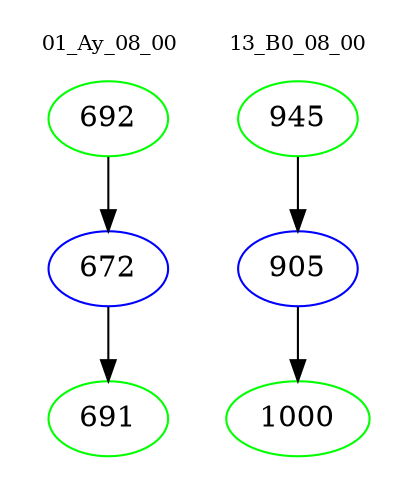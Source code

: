 digraph{
subgraph cluster_0 {
color = white
label = "01_Ay_08_00";
fontsize=10;
T0_692 [label="692", color="green"]
T0_692 -> T0_672 [color="black"]
T0_672 [label="672", color="blue"]
T0_672 -> T0_691 [color="black"]
T0_691 [label="691", color="green"]
}
subgraph cluster_1 {
color = white
label = "13_B0_08_00";
fontsize=10;
T1_945 [label="945", color="green"]
T1_945 -> T1_905 [color="black"]
T1_905 [label="905", color="blue"]
T1_905 -> T1_1000 [color="black"]
T1_1000 [label="1000", color="green"]
}
}
